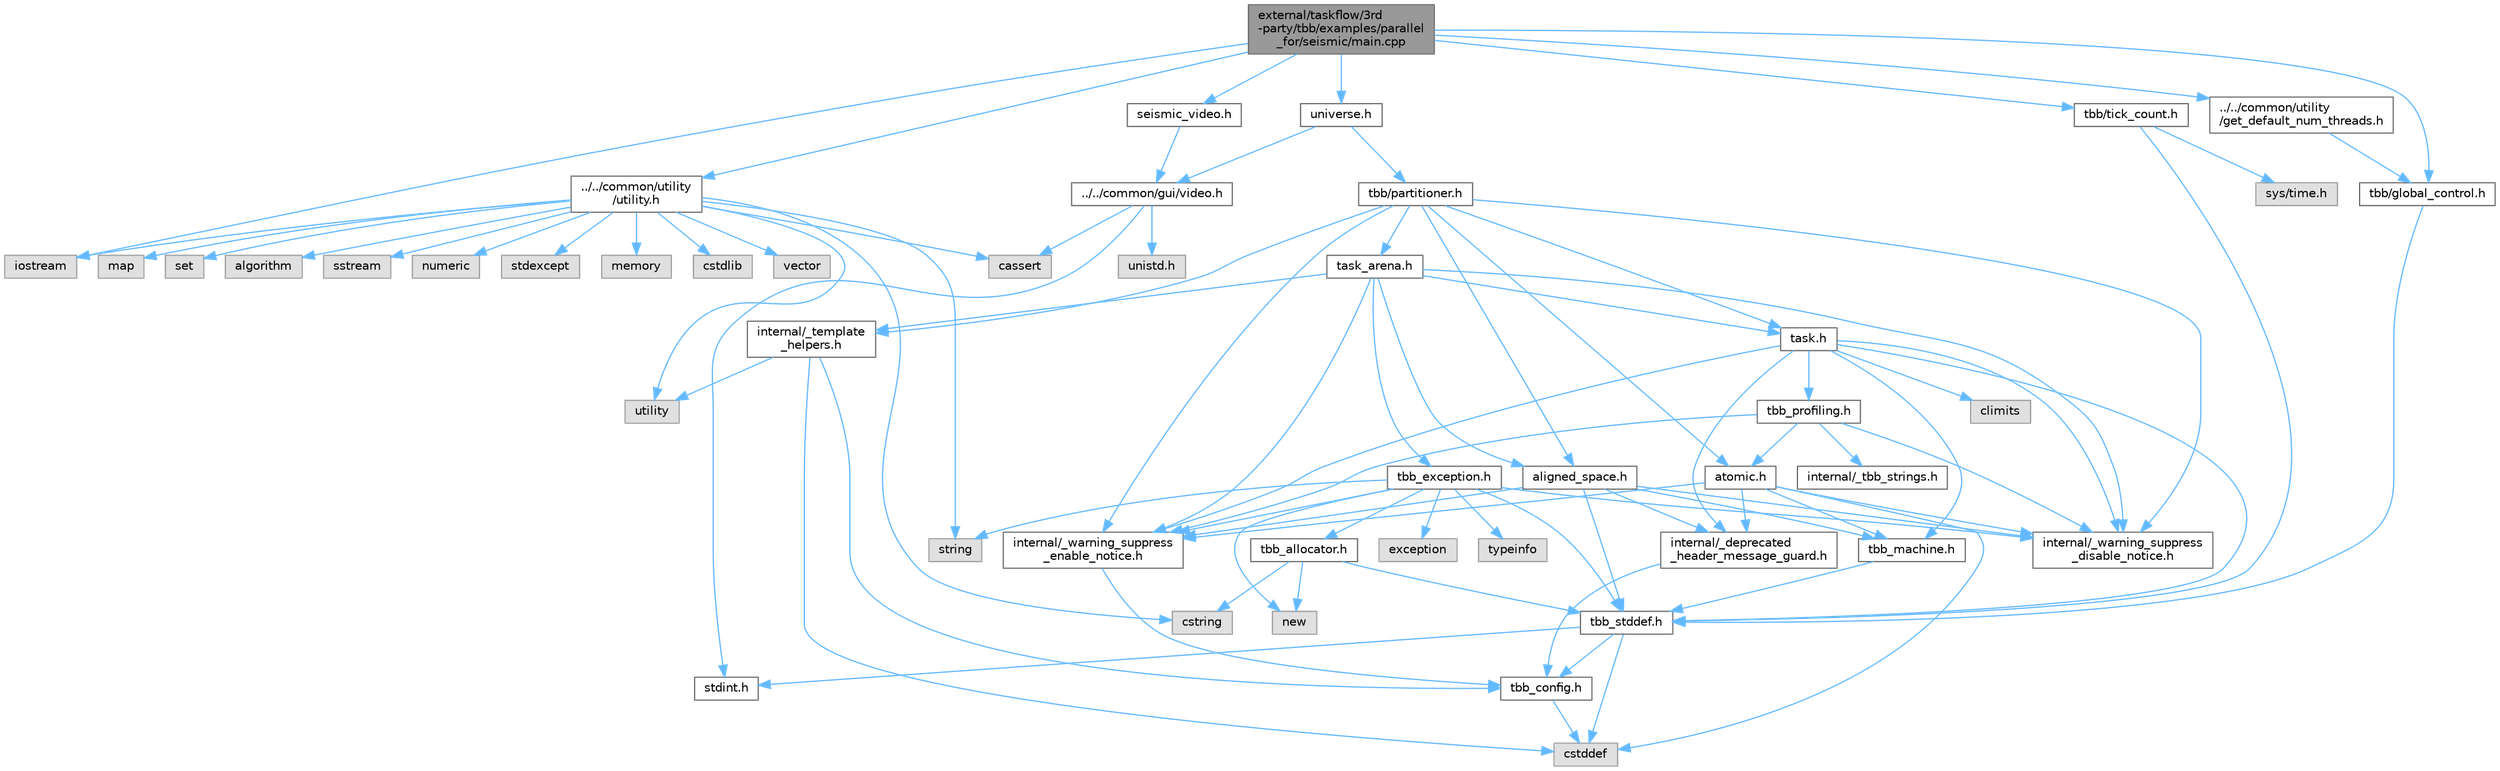 digraph "external/taskflow/3rd-party/tbb/examples/parallel_for/seismic/main.cpp"
{
 // LATEX_PDF_SIZE
  bgcolor="transparent";
  edge [fontname=Helvetica,fontsize=10,labelfontname=Helvetica,labelfontsize=10];
  node [fontname=Helvetica,fontsize=10,shape=box,height=0.2,width=0.4];
  Node1 [id="Node000001",label="external/taskflow/3rd\l-party/tbb/examples/parallel\l_for/seismic/main.cpp",height=0.2,width=0.4,color="gray40", fillcolor="grey60", style="filled", fontcolor="black",tooltip=" "];
  Node1 -> Node2 [id="edge87_Node000001_Node000002",color="steelblue1",style="solid",tooltip=" "];
  Node2 [id="Node000002",label="iostream",height=0.2,width=0.4,color="grey60", fillcolor="#E0E0E0", style="filled",tooltip=" "];
  Node1 -> Node3 [id="edge88_Node000001_Node000003",color="steelblue1",style="solid",tooltip=" "];
  Node3 [id="Node000003",label="tbb/tick_count.h",height=0.2,width=0.4,color="grey40", fillcolor="white", style="filled",URL="$tick__count_8h.html",tooltip=" "];
  Node3 -> Node4 [id="edge89_Node000003_Node000004",color="steelblue1",style="solid",tooltip=" "];
  Node4 [id="Node000004",label="tbb_stddef.h",height=0.2,width=0.4,color="grey40", fillcolor="white", style="filled",URL="$tbb__stddef_8h.html",tooltip=" "];
  Node4 -> Node5 [id="edge90_Node000004_Node000005",color="steelblue1",style="solid",tooltip=" "];
  Node5 [id="Node000005",label="tbb_config.h",height=0.2,width=0.4,color="grey40", fillcolor="white", style="filled",URL="$tbb__config_8h.html",tooltip=" "];
  Node5 -> Node6 [id="edge91_Node000005_Node000006",color="steelblue1",style="solid",tooltip=" "];
  Node6 [id="Node000006",label="cstddef",height=0.2,width=0.4,color="grey60", fillcolor="#E0E0E0", style="filled",tooltip=" "];
  Node4 -> Node6 [id="edge92_Node000004_Node000006",color="steelblue1",style="solid",tooltip=" "];
  Node4 -> Node7 [id="edge93_Node000004_Node000007",color="steelblue1",style="solid",tooltip=" "];
  Node7 [id="Node000007",label="stdint.h",height=0.2,width=0.4,color="grey40", fillcolor="white", style="filled",URL="$stdint_8h.html",tooltip=" "];
  Node3 -> Node8 [id="edge94_Node000003_Node000008",color="steelblue1",style="solid",tooltip=" "];
  Node8 [id="Node000008",label="sys/time.h",height=0.2,width=0.4,color="grey60", fillcolor="#E0E0E0", style="filled",tooltip=" "];
  Node1 -> Node9 [id="edge95_Node000001_Node000009",color="steelblue1",style="solid",tooltip=" "];
  Node9 [id="Node000009",label="tbb/global_control.h",height=0.2,width=0.4,color="grey40", fillcolor="white", style="filled",URL="$global__control_8h.html",tooltip=" "];
  Node9 -> Node4 [id="edge96_Node000009_Node000004",color="steelblue1",style="solid",tooltip=" "];
  Node1 -> Node10 [id="edge97_Node000001_Node000010",color="steelblue1",style="solid",tooltip=" "];
  Node10 [id="Node000010",label="../../common/utility\l/utility.h",height=0.2,width=0.4,color="grey40", fillcolor="white", style="filled",URL="$external_2taskflow_23rd-party_2tbb_2examples_2common_2utility_2utility_8h.html",tooltip=" "];
  Node10 -> Node11 [id="edge98_Node000010_Node000011",color="steelblue1",style="solid",tooltip=" "];
  Node11 [id="Node000011",label="utility",height=0.2,width=0.4,color="grey60", fillcolor="#E0E0E0", style="filled",tooltip=" "];
  Node10 -> Node12 [id="edge99_Node000010_Node000012",color="steelblue1",style="solid",tooltip=" "];
  Node12 [id="Node000012",label="string",height=0.2,width=0.4,color="grey60", fillcolor="#E0E0E0", style="filled",tooltip=" "];
  Node10 -> Node13 [id="edge100_Node000010_Node000013",color="steelblue1",style="solid",tooltip=" "];
  Node13 [id="Node000013",label="cstring",height=0.2,width=0.4,color="grey60", fillcolor="#E0E0E0", style="filled",tooltip=" "];
  Node10 -> Node14 [id="edge101_Node000010_Node000014",color="steelblue1",style="solid",tooltip=" "];
  Node14 [id="Node000014",label="vector",height=0.2,width=0.4,color="grey60", fillcolor="#E0E0E0", style="filled",tooltip=" "];
  Node10 -> Node15 [id="edge102_Node000010_Node000015",color="steelblue1",style="solid",tooltip=" "];
  Node15 [id="Node000015",label="map",height=0.2,width=0.4,color="grey60", fillcolor="#E0E0E0", style="filled",tooltip=" "];
  Node10 -> Node16 [id="edge103_Node000010_Node000016",color="steelblue1",style="solid",tooltip=" "];
  Node16 [id="Node000016",label="set",height=0.2,width=0.4,color="grey60", fillcolor="#E0E0E0", style="filled",tooltip=" "];
  Node10 -> Node17 [id="edge104_Node000010_Node000017",color="steelblue1",style="solid",tooltip=" "];
  Node17 [id="Node000017",label="algorithm",height=0.2,width=0.4,color="grey60", fillcolor="#E0E0E0", style="filled",tooltip=" "];
  Node10 -> Node18 [id="edge105_Node000010_Node000018",color="steelblue1",style="solid",tooltip=" "];
  Node18 [id="Node000018",label="sstream",height=0.2,width=0.4,color="grey60", fillcolor="#E0E0E0", style="filled",tooltip=" "];
  Node10 -> Node19 [id="edge106_Node000010_Node000019",color="steelblue1",style="solid",tooltip=" "];
  Node19 [id="Node000019",label="numeric",height=0.2,width=0.4,color="grey60", fillcolor="#E0E0E0", style="filled",tooltip=" "];
  Node10 -> Node20 [id="edge107_Node000010_Node000020",color="steelblue1",style="solid",tooltip=" "];
  Node20 [id="Node000020",label="stdexcept",height=0.2,width=0.4,color="grey60", fillcolor="#E0E0E0", style="filled",tooltip=" "];
  Node10 -> Node21 [id="edge108_Node000010_Node000021",color="steelblue1",style="solid",tooltip=" "];
  Node21 [id="Node000021",label="memory",height=0.2,width=0.4,color="grey60", fillcolor="#E0E0E0", style="filled",tooltip=" "];
  Node10 -> Node22 [id="edge109_Node000010_Node000022",color="steelblue1",style="solid",tooltip=" "];
  Node22 [id="Node000022",label="cassert",height=0.2,width=0.4,color="grey60", fillcolor="#E0E0E0", style="filled",tooltip=" "];
  Node10 -> Node2 [id="edge110_Node000010_Node000002",color="steelblue1",style="solid",tooltip=" "];
  Node10 -> Node23 [id="edge111_Node000010_Node000023",color="steelblue1",style="solid",tooltip=" "];
  Node23 [id="Node000023",label="cstdlib",height=0.2,width=0.4,color="grey60", fillcolor="#E0E0E0", style="filled",tooltip=" "];
  Node1 -> Node24 [id="edge112_Node000001_Node000024",color="steelblue1",style="solid",tooltip=" "];
  Node24 [id="Node000024",label="../../common/utility\l/get_default_num_threads.h",height=0.2,width=0.4,color="grey40", fillcolor="white", style="filled",URL="$get__default__num__threads_8h.html",tooltip=" "];
  Node24 -> Node9 [id="edge113_Node000024_Node000009",color="steelblue1",style="solid",tooltip=" "];
  Node1 -> Node25 [id="edge114_Node000001_Node000025",color="steelblue1",style="solid",tooltip=" "];
  Node25 [id="Node000025",label="seismic_video.h",height=0.2,width=0.4,color="grey40", fillcolor="white", style="filled",URL="$3rd-party_2tbb_2examples_2parallel__for_2seismic_2seismic__video_8h.html",tooltip=" "];
  Node25 -> Node26 [id="edge115_Node000025_Node000026",color="steelblue1",style="solid",tooltip=" "];
  Node26 [id="Node000026",label="../../common/gui/video.h",height=0.2,width=0.4,color="grey40", fillcolor="white", style="filled",URL="$3rd-party_2tbb_2examples_2common_2gui_2video_8h.html",tooltip=" "];
  Node26 -> Node22 [id="edge116_Node000026_Node000022",color="steelblue1",style="solid",tooltip=" "];
  Node26 -> Node7 [id="edge117_Node000026_Node000007",color="steelblue1",style="solid",tooltip=" "];
  Node26 -> Node27 [id="edge118_Node000026_Node000027",color="steelblue1",style="solid",tooltip=" "];
  Node27 [id="Node000027",label="unistd.h",height=0.2,width=0.4,color="grey60", fillcolor="#E0E0E0", style="filled",tooltip=" "];
  Node1 -> Node28 [id="edge119_Node000001_Node000028",color="steelblue1",style="solid",tooltip=" "];
  Node28 [id="Node000028",label="universe.h",height=0.2,width=0.4,color="grey40", fillcolor="white", style="filled",URL="$3rd-party_2tbb_2examples_2parallel__for_2seismic_2universe_8h.html",tooltip=" "];
  Node28 -> Node26 [id="edge120_Node000028_Node000026",color="steelblue1",style="solid",tooltip=" "];
  Node28 -> Node29 [id="edge121_Node000028_Node000029",color="steelblue1",style="solid",tooltip=" "];
  Node29 [id="Node000029",label="tbb/partitioner.h",height=0.2,width=0.4,color="grey40", fillcolor="white", style="filled",URL="$partitioner_8h.html",tooltip=" "];
  Node29 -> Node30 [id="edge122_Node000029_Node000030",color="steelblue1",style="solid",tooltip=" "];
  Node30 [id="Node000030",label="internal/_warning_suppress\l_enable_notice.h",height=0.2,width=0.4,color="grey40", fillcolor="white", style="filled",URL="$__warning__suppress__enable__notice_8h.html",tooltip=" "];
  Node30 -> Node5 [id="edge123_Node000030_Node000005",color="steelblue1",style="solid",tooltip=" "];
  Node29 -> Node31 [id="edge124_Node000029_Node000031",color="steelblue1",style="solid",tooltip=" "];
  Node31 [id="Node000031",label="task.h",height=0.2,width=0.4,color="grey40", fillcolor="white", style="filled",URL="$task_8h.html",tooltip=" "];
  Node31 -> Node32 [id="edge125_Node000031_Node000032",color="steelblue1",style="solid",tooltip=" "];
  Node32 [id="Node000032",label="internal/_deprecated\l_header_message_guard.h",height=0.2,width=0.4,color="grey40", fillcolor="white", style="filled",URL="$__deprecated__header__message__guard_8h.html",tooltip=" "];
  Node32 -> Node5 [id="edge126_Node000032_Node000005",color="steelblue1",style="solid",tooltip=" "];
  Node31 -> Node30 [id="edge127_Node000031_Node000030",color="steelblue1",style="solid",tooltip=" "];
  Node31 -> Node4 [id="edge128_Node000031_Node000004",color="steelblue1",style="solid",tooltip=" "];
  Node31 -> Node33 [id="edge129_Node000031_Node000033",color="steelblue1",style="solid",tooltip=" "];
  Node33 [id="Node000033",label="tbb_machine.h",height=0.2,width=0.4,color="grey40", fillcolor="white", style="filled",URL="$tbb__machine_8h.html",tooltip=" "];
  Node33 -> Node4 [id="edge130_Node000033_Node000004",color="steelblue1",style="solid",tooltip=" "];
  Node31 -> Node34 [id="edge131_Node000031_Node000034",color="steelblue1",style="solid",tooltip=" "];
  Node34 [id="Node000034",label="tbb_profiling.h",height=0.2,width=0.4,color="grey40", fillcolor="white", style="filled",URL="$tbb__profiling_8h.html",tooltip=" "];
  Node34 -> Node30 [id="edge132_Node000034_Node000030",color="steelblue1",style="solid",tooltip=" "];
  Node34 -> Node35 [id="edge133_Node000034_Node000035",color="steelblue1",style="solid",tooltip=" "];
  Node35 [id="Node000035",label="internal/_tbb_strings.h",height=0.2,width=0.4,color="grey40", fillcolor="white", style="filled",URL="$__tbb__strings_8h.html",tooltip=" "];
  Node34 -> Node36 [id="edge134_Node000034_Node000036",color="steelblue1",style="solid",tooltip=" "];
  Node36 [id="Node000036",label="atomic.h",height=0.2,width=0.4,color="grey40", fillcolor="white", style="filled",URL="$external_2taskflow_23rd-party_2tbb_2include_2tbb_2atomic_8h.html",tooltip=" "];
  Node36 -> Node32 [id="edge135_Node000036_Node000032",color="steelblue1",style="solid",tooltip=" "];
  Node36 -> Node30 [id="edge136_Node000036_Node000030",color="steelblue1",style="solid",tooltip=" "];
  Node36 -> Node6 [id="edge137_Node000036_Node000006",color="steelblue1",style="solid",tooltip=" "];
  Node36 -> Node33 [id="edge138_Node000036_Node000033",color="steelblue1",style="solid",tooltip=" "];
  Node36 -> Node37 [id="edge139_Node000036_Node000037",color="steelblue1",style="solid",tooltip=" "];
  Node37 [id="Node000037",label="internal/_warning_suppress\l_disable_notice.h",height=0.2,width=0.4,color="grey40", fillcolor="white", style="filled",URL="$__warning__suppress__disable__notice_8h.html",tooltip=" "];
  Node34 -> Node37 [id="edge140_Node000034_Node000037",color="steelblue1",style="solid",tooltip=" "];
  Node31 -> Node38 [id="edge141_Node000031_Node000038",color="steelblue1",style="solid",tooltip=" "];
  Node38 [id="Node000038",label="climits",height=0.2,width=0.4,color="grey60", fillcolor="#E0E0E0", style="filled",tooltip=" "];
  Node31 -> Node37 [id="edge142_Node000031_Node000037",color="steelblue1",style="solid",tooltip=" "];
  Node29 -> Node39 [id="edge143_Node000029_Node000039",color="steelblue1",style="solid",tooltip=" "];
  Node39 [id="Node000039",label="task_arena.h",height=0.2,width=0.4,color="grey40", fillcolor="white", style="filled",URL="$task__arena_8h.html",tooltip=" "];
  Node39 -> Node30 [id="edge144_Node000039_Node000030",color="steelblue1",style="solid",tooltip=" "];
  Node39 -> Node31 [id="edge145_Node000039_Node000031",color="steelblue1",style="solid",tooltip=" "];
  Node39 -> Node40 [id="edge146_Node000039_Node000040",color="steelblue1",style="solid",tooltip=" "];
  Node40 [id="Node000040",label="tbb_exception.h",height=0.2,width=0.4,color="grey40", fillcolor="white", style="filled",URL="$tbb__exception_8h.html",tooltip=" "];
  Node40 -> Node30 [id="edge147_Node000040_Node000030",color="steelblue1",style="solid",tooltip=" "];
  Node40 -> Node4 [id="edge148_Node000040_Node000004",color="steelblue1",style="solid",tooltip=" "];
  Node40 -> Node41 [id="edge149_Node000040_Node000041",color="steelblue1",style="solid",tooltip=" "];
  Node41 [id="Node000041",label="exception",height=0.2,width=0.4,color="grey60", fillcolor="#E0E0E0", style="filled",tooltip=" "];
  Node40 -> Node42 [id="edge150_Node000040_Node000042",color="steelblue1",style="solid",tooltip=" "];
  Node42 [id="Node000042",label="new",height=0.2,width=0.4,color="grey60", fillcolor="#E0E0E0", style="filled",tooltip=" "];
  Node40 -> Node12 [id="edge151_Node000040_Node000012",color="steelblue1",style="solid",tooltip=" "];
  Node40 -> Node43 [id="edge152_Node000040_Node000043",color="steelblue1",style="solid",tooltip=" "];
  Node43 [id="Node000043",label="tbb_allocator.h",height=0.2,width=0.4,color="grey40", fillcolor="white", style="filled",URL="$tbb__allocator_8h.html",tooltip=" "];
  Node43 -> Node4 [id="edge153_Node000043_Node000004",color="steelblue1",style="solid",tooltip=" "];
  Node43 -> Node42 [id="edge154_Node000043_Node000042",color="steelblue1",style="solid",tooltip=" "];
  Node43 -> Node13 [id="edge155_Node000043_Node000013",color="steelblue1",style="solid",tooltip=" "];
  Node40 -> Node44 [id="edge156_Node000040_Node000044",color="steelblue1",style="solid",tooltip=" "];
  Node44 [id="Node000044",label="typeinfo",height=0.2,width=0.4,color="grey60", fillcolor="#E0E0E0", style="filled",tooltip=" "];
  Node40 -> Node37 [id="edge157_Node000040_Node000037",color="steelblue1",style="solid",tooltip=" "];
  Node39 -> Node45 [id="edge158_Node000039_Node000045",color="steelblue1",style="solid",tooltip=" "];
  Node45 [id="Node000045",label="internal/_template\l_helpers.h",height=0.2,width=0.4,color="grey40", fillcolor="white", style="filled",URL="$__template__helpers_8h.html",tooltip=" "];
  Node45 -> Node11 [id="edge159_Node000045_Node000011",color="steelblue1",style="solid",tooltip=" "];
  Node45 -> Node6 [id="edge160_Node000045_Node000006",color="steelblue1",style="solid",tooltip=" "];
  Node45 -> Node5 [id="edge161_Node000045_Node000005",color="steelblue1",style="solid",tooltip=" "];
  Node39 -> Node46 [id="edge162_Node000039_Node000046",color="steelblue1",style="solid",tooltip=" "];
  Node46 [id="Node000046",label="aligned_space.h",height=0.2,width=0.4,color="grey40", fillcolor="white", style="filled",URL="$aligned__space_8h.html",tooltip=" "];
  Node46 -> Node32 [id="edge163_Node000046_Node000032",color="steelblue1",style="solid",tooltip=" "];
  Node46 -> Node30 [id="edge164_Node000046_Node000030",color="steelblue1",style="solid",tooltip=" "];
  Node46 -> Node4 [id="edge165_Node000046_Node000004",color="steelblue1",style="solid",tooltip=" "];
  Node46 -> Node33 [id="edge166_Node000046_Node000033",color="steelblue1",style="solid",tooltip=" "];
  Node46 -> Node37 [id="edge167_Node000046_Node000037",color="steelblue1",style="solid",tooltip=" "];
  Node39 -> Node37 [id="edge168_Node000039_Node000037",color="steelblue1",style="solid",tooltip=" "];
  Node29 -> Node46 [id="edge169_Node000029_Node000046",color="steelblue1",style="solid",tooltip=" "];
  Node29 -> Node36 [id="edge170_Node000029_Node000036",color="steelblue1",style="solid",tooltip=" "];
  Node29 -> Node45 [id="edge171_Node000029_Node000045",color="steelblue1",style="solid",tooltip=" "];
  Node29 -> Node37 [id="edge172_Node000029_Node000037",color="steelblue1",style="solid",tooltip=" "];
}
